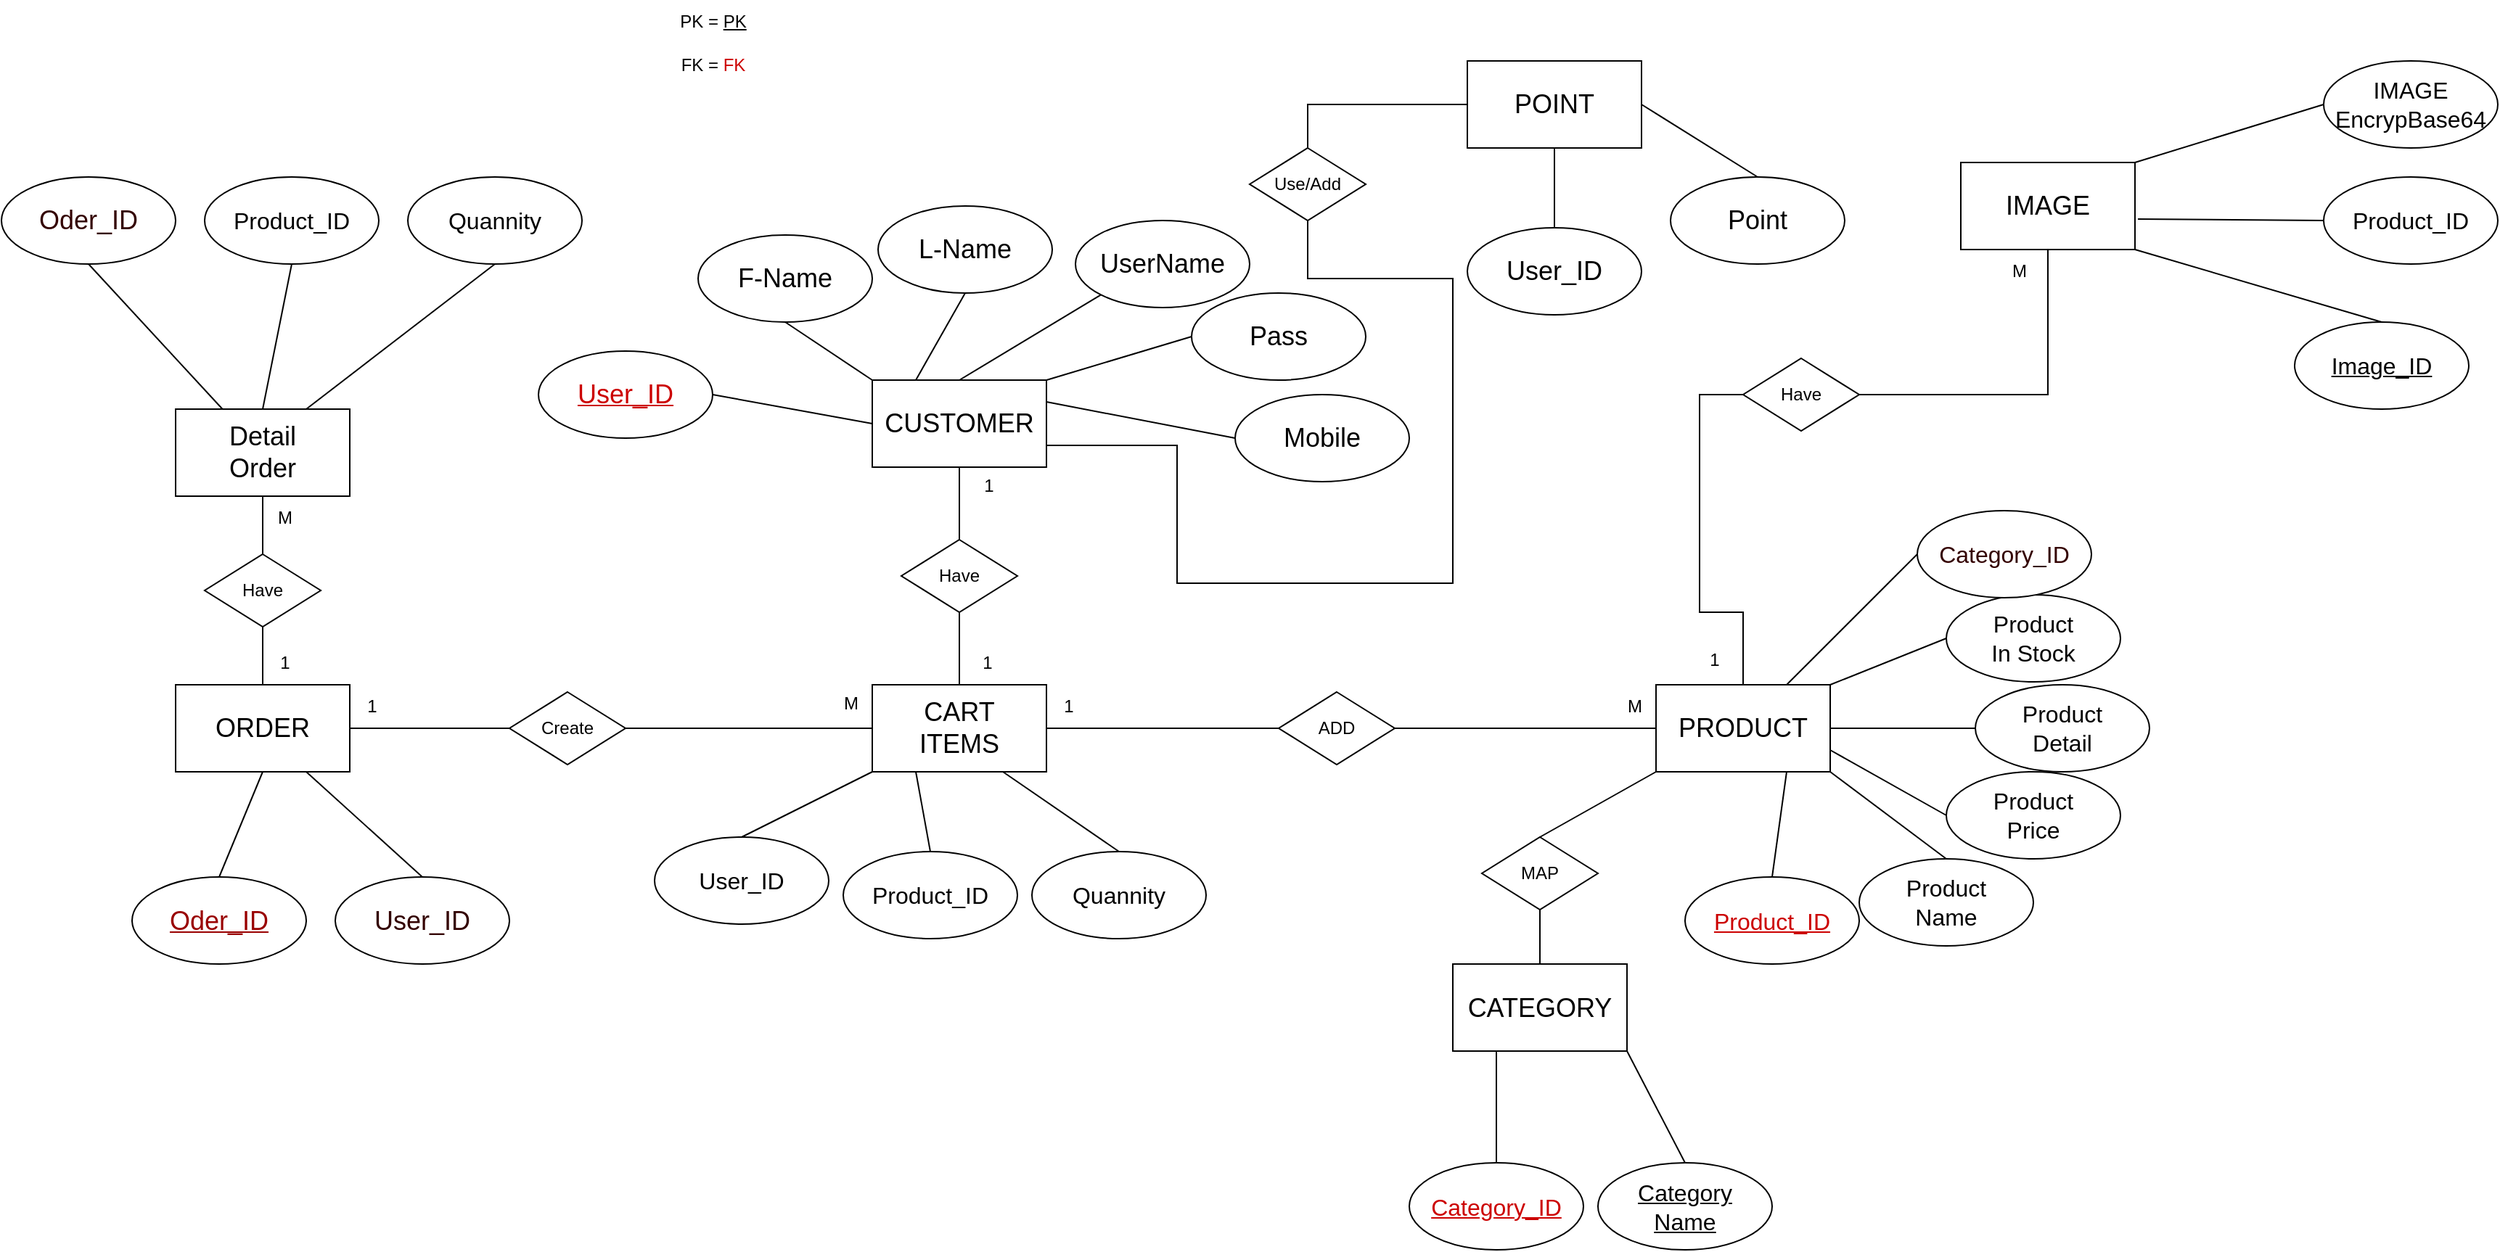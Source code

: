 <mxfile version="22.1.18" type="github">
  <diagram name="หน้า-1" id="QJp_Nfp8s0Mu4hGADreL">
    <mxGraphModel dx="3695" dy="1544" grid="1" gridSize="10" guides="1" tooltips="1" connect="1" arrows="1" fold="1" page="1" pageScale="1" pageWidth="827" pageHeight="1169" math="0" shadow="0">
      <root>
        <mxCell id="0" />
        <mxCell id="1" parent="0" />
        <mxCell id="DhHcV8sByHDNtc1WiTOS-1" value="&lt;font style=&quot;font-size: 18px;&quot;&gt;CUSTOMER&lt;/font&gt;" style="rounded=0;whiteSpace=wrap;html=1;strokeWidth=1;" vertex="1" parent="1">
          <mxGeometry x="350" y="270" width="120" height="60" as="geometry" />
        </mxCell>
        <mxCell id="DhHcV8sByHDNtc1WiTOS-2" value="&lt;font color=&quot;#cc0000&quot; style=&quot;font-size: 18px;&quot;&gt;&lt;u&gt;User_ID&lt;/u&gt;&lt;/font&gt;" style="ellipse;whiteSpace=wrap;html=1;strokeWidth=1;" vertex="1" parent="1">
          <mxGeometry x="120" y="250" width="120" height="60" as="geometry" />
        </mxCell>
        <mxCell id="DhHcV8sByHDNtc1WiTOS-3" value="" style="endArrow=none;html=1;rounded=0;entryX=1;entryY=0.5;entryDx=0;entryDy=0;exitX=0;exitY=0.5;exitDx=0;exitDy=0;strokeWidth=1;" edge="1" parent="1" source="DhHcV8sByHDNtc1WiTOS-1" target="DhHcV8sByHDNtc1WiTOS-2">
          <mxGeometry width="50" height="50" relative="1" as="geometry">
            <mxPoint x="390" y="320" as="sourcePoint" />
            <mxPoint x="440" y="270" as="targetPoint" />
          </mxGeometry>
        </mxCell>
        <mxCell id="DhHcV8sByHDNtc1WiTOS-4" value="&lt;span style=&quot;font-size: 18px;&quot;&gt;F-Name&lt;/span&gt;" style="ellipse;whiteSpace=wrap;html=1;strokeWidth=1;" vertex="1" parent="1">
          <mxGeometry x="230" y="170" width="120" height="60" as="geometry" />
        </mxCell>
        <mxCell id="DhHcV8sByHDNtc1WiTOS-5" value="&lt;font style=&quot;font-size: 18px;&quot;&gt;UserName&lt;/font&gt;" style="ellipse;whiteSpace=wrap;html=1;strokeWidth=1;" vertex="1" parent="1">
          <mxGeometry x="490" y="160" width="120" height="60" as="geometry" />
        </mxCell>
        <mxCell id="DhHcV8sByHDNtc1WiTOS-6" value="&lt;span style=&quot;font-size: 18px;&quot;&gt;L-Name&lt;/span&gt;" style="ellipse;whiteSpace=wrap;html=1;strokeWidth=1;" vertex="1" parent="1">
          <mxGeometry x="354" y="150" width="120" height="60" as="geometry" />
        </mxCell>
        <mxCell id="DhHcV8sByHDNtc1WiTOS-7" value="" style="endArrow=none;html=1;rounded=0;entryX=0.5;entryY=1;entryDx=0;entryDy=0;exitX=0;exitY=0;exitDx=0;exitDy=0;strokeWidth=1;" edge="1" parent="1" source="DhHcV8sByHDNtc1WiTOS-1" target="DhHcV8sByHDNtc1WiTOS-4">
          <mxGeometry width="50" height="50" relative="1" as="geometry">
            <mxPoint x="360" y="280" as="sourcePoint" />
            <mxPoint x="270" y="210" as="targetPoint" />
          </mxGeometry>
        </mxCell>
        <mxCell id="DhHcV8sByHDNtc1WiTOS-8" value="" style="endArrow=none;html=1;rounded=0;entryX=0.5;entryY=1;entryDx=0;entryDy=0;exitX=0.25;exitY=0;exitDx=0;exitDy=0;strokeWidth=1;" edge="1" parent="1" source="DhHcV8sByHDNtc1WiTOS-1" target="DhHcV8sByHDNtc1WiTOS-6">
          <mxGeometry width="50" height="50" relative="1" as="geometry">
            <mxPoint x="390" y="280" as="sourcePoint" />
            <mxPoint x="400" y="210" as="targetPoint" />
          </mxGeometry>
        </mxCell>
        <mxCell id="DhHcV8sByHDNtc1WiTOS-9" value="" style="endArrow=none;html=1;rounded=0;entryX=0;entryY=1;entryDx=0;entryDy=0;exitX=0.5;exitY=0;exitDx=0;exitDy=0;strokeWidth=1;" edge="1" parent="1" source="DhHcV8sByHDNtc1WiTOS-1" target="DhHcV8sByHDNtc1WiTOS-5">
          <mxGeometry width="50" height="50" relative="1" as="geometry">
            <mxPoint x="420" y="280" as="sourcePoint" />
            <mxPoint x="530" y="210" as="targetPoint" />
          </mxGeometry>
        </mxCell>
        <mxCell id="DhHcV8sByHDNtc1WiTOS-10" value="&lt;font style=&quot;font-size: 18px;&quot;&gt;Pass&lt;/font&gt;" style="ellipse;whiteSpace=wrap;html=1;strokeWidth=1;" vertex="1" parent="1">
          <mxGeometry x="570" y="210" width="120" height="60" as="geometry" />
        </mxCell>
        <mxCell id="DhHcV8sByHDNtc1WiTOS-12" value="" style="endArrow=none;html=1;rounded=0;entryX=0;entryY=0.5;entryDx=0;entryDy=0;exitX=1;exitY=0;exitDx=0;exitDy=0;strokeWidth=1;" edge="1" parent="1" source="DhHcV8sByHDNtc1WiTOS-1" target="DhHcV8sByHDNtc1WiTOS-10">
          <mxGeometry width="50" height="50" relative="1" as="geometry">
            <mxPoint x="450" y="280" as="sourcePoint" />
            <mxPoint x="590" y="210" as="targetPoint" />
          </mxGeometry>
        </mxCell>
        <mxCell id="DhHcV8sByHDNtc1WiTOS-13" value="&lt;font style=&quot;font-size: 18px;&quot;&gt;CART&lt;br&gt;ITEMS&lt;br&gt;&lt;/font&gt;" style="rounded=0;whiteSpace=wrap;html=1;strokeWidth=1;" vertex="1" parent="1">
          <mxGeometry x="350" y="480" width="120" height="60" as="geometry" />
        </mxCell>
        <mxCell id="DhHcV8sByHDNtc1WiTOS-14" value="Have" style="rhombus;whiteSpace=wrap;html=1;strokeWidth=1;" vertex="1" parent="1">
          <mxGeometry x="370" y="380" width="80" height="50" as="geometry" />
        </mxCell>
        <mxCell id="DhHcV8sByHDNtc1WiTOS-15" value="" style="endArrow=none;html=1;rounded=0;entryX=0.5;entryY=1;entryDx=0;entryDy=0;exitX=0.5;exitY=0;exitDx=0;exitDy=0;strokeWidth=1;" edge="1" parent="1" source="DhHcV8sByHDNtc1WiTOS-14" target="DhHcV8sByHDNtc1WiTOS-1">
          <mxGeometry width="50" height="50" relative="1" as="geometry">
            <mxPoint x="390" y="280" as="sourcePoint" />
            <mxPoint x="390" y="210" as="targetPoint" />
          </mxGeometry>
        </mxCell>
        <mxCell id="DhHcV8sByHDNtc1WiTOS-16" value="" style="endArrow=none;html=1;rounded=0;entryX=0.5;entryY=1;entryDx=0;entryDy=0;exitX=0.5;exitY=0;exitDx=0;exitDy=0;strokeWidth=1;" edge="1" parent="1" source="DhHcV8sByHDNtc1WiTOS-13" target="DhHcV8sByHDNtc1WiTOS-14">
          <mxGeometry width="50" height="50" relative="1" as="geometry">
            <mxPoint x="420" y="390" as="sourcePoint" />
            <mxPoint x="420" y="340" as="targetPoint" />
          </mxGeometry>
        </mxCell>
        <mxCell id="DhHcV8sByHDNtc1WiTOS-17" value="&lt;font style=&quot;font-size: 16px;&quot;&gt;User_ID&lt;/font&gt;" style="ellipse;whiteSpace=wrap;html=1;strokeWidth=1;" vertex="1" parent="1">
          <mxGeometry x="200" y="585" width="120" height="60" as="geometry" />
        </mxCell>
        <mxCell id="DhHcV8sByHDNtc1WiTOS-18" value="" style="endArrow=none;html=1;rounded=0;entryX=0;entryY=1;entryDx=0;entryDy=0;exitX=0.5;exitY=0;exitDx=0;exitDy=0;strokeWidth=1;" edge="1" parent="1" source="DhHcV8sByHDNtc1WiTOS-17" target="DhHcV8sByHDNtc1WiTOS-13">
          <mxGeometry width="50" height="50" relative="1" as="geometry">
            <mxPoint x="420" y="490" as="sourcePoint" />
            <mxPoint x="420" y="440" as="targetPoint" />
          </mxGeometry>
        </mxCell>
        <mxCell id="DhHcV8sByHDNtc1WiTOS-19" value="&lt;font style=&quot;font-size: 16px;&quot;&gt;Product_ID&lt;/font&gt;" style="ellipse;whiteSpace=wrap;html=1;strokeWidth=1;" vertex="1" parent="1">
          <mxGeometry x="330" y="595" width="120" height="60" as="geometry" />
        </mxCell>
        <mxCell id="DhHcV8sByHDNtc1WiTOS-20" value="" style="endArrow=none;html=1;rounded=0;entryX=0.25;entryY=1;entryDx=0;entryDy=0;exitX=0.5;exitY=0;exitDx=0;exitDy=0;strokeWidth=1;" edge="1" parent="1" source="DhHcV8sByHDNtc1WiTOS-19" target="DhHcV8sByHDNtc1WiTOS-13">
          <mxGeometry width="50" height="50" relative="1" as="geometry">
            <mxPoint x="270" y="595" as="sourcePoint" />
            <mxPoint x="360" y="550" as="targetPoint" />
          </mxGeometry>
        </mxCell>
        <mxCell id="DhHcV8sByHDNtc1WiTOS-23" value="&lt;font style=&quot;font-size: 18px;&quot;&gt;PRODUCT&lt;/font&gt;" style="rounded=0;whiteSpace=wrap;html=1;strokeWidth=1;" vertex="1" parent="1">
          <mxGeometry x="890" y="480" width="120" height="60" as="geometry" />
        </mxCell>
        <mxCell id="DhHcV8sByHDNtc1WiTOS-24" value="ADD" style="rhombus;whiteSpace=wrap;html=1;strokeWidth=1;" vertex="1" parent="1">
          <mxGeometry x="630" y="485" width="80" height="50" as="geometry" />
        </mxCell>
        <mxCell id="DhHcV8sByHDNtc1WiTOS-25" value="" style="endArrow=none;html=1;rounded=0;entryX=1;entryY=0.5;entryDx=0;entryDy=0;exitX=0;exitY=0.5;exitDx=0;exitDy=0;strokeWidth=1;" edge="1" parent="1" source="DhHcV8sByHDNtc1WiTOS-23" target="DhHcV8sByHDNtc1WiTOS-24">
          <mxGeometry width="50" height="50" relative="1" as="geometry">
            <mxPoint x="420" y="490" as="sourcePoint" />
            <mxPoint x="420" y="440" as="targetPoint" />
          </mxGeometry>
        </mxCell>
        <mxCell id="DhHcV8sByHDNtc1WiTOS-26" value="" style="endArrow=none;html=1;rounded=0;entryX=1;entryY=0.5;entryDx=0;entryDy=0;exitX=0;exitY=0.5;exitDx=0;exitDy=0;strokeWidth=1;" edge="1" parent="1" source="DhHcV8sByHDNtc1WiTOS-24" target="DhHcV8sByHDNtc1WiTOS-13">
          <mxGeometry width="50" height="50" relative="1" as="geometry">
            <mxPoint x="640" y="520" as="sourcePoint" />
            <mxPoint x="600" y="520" as="targetPoint" />
          </mxGeometry>
        </mxCell>
        <mxCell id="DhHcV8sByHDNtc1WiTOS-27" value="1" style="text;html=1;align=center;verticalAlign=middle;resizable=0;points=[];autosize=1;strokeColor=none;fillColor=none;strokeWidth=1;" vertex="1" parent="1">
          <mxGeometry x="415" y="328" width="30" height="30" as="geometry" />
        </mxCell>
        <mxCell id="DhHcV8sByHDNtc1WiTOS-28" value="1" style="text;html=1;align=center;verticalAlign=middle;resizable=0;points=[];autosize=1;strokeColor=none;fillColor=none;strokeWidth=1;" vertex="1" parent="1">
          <mxGeometry x="414" y="450" width="30" height="30" as="geometry" />
        </mxCell>
        <mxCell id="DhHcV8sByHDNtc1WiTOS-29" value="&lt;span style=&quot;font-size: 16px;&quot;&gt;Quannity&lt;/span&gt;" style="ellipse;whiteSpace=wrap;html=1;strokeWidth=1;" vertex="1" parent="1">
          <mxGeometry x="460" y="595" width="120" height="60" as="geometry" />
        </mxCell>
        <mxCell id="DhHcV8sByHDNtc1WiTOS-30" value="" style="endArrow=none;html=1;rounded=0;entryX=0.75;entryY=1;entryDx=0;entryDy=0;exitX=0.5;exitY=0;exitDx=0;exitDy=0;strokeWidth=1;" edge="1" parent="1" source="DhHcV8sByHDNtc1WiTOS-29" target="DhHcV8sByHDNtc1WiTOS-13">
          <mxGeometry width="50" height="50" relative="1" as="geometry">
            <mxPoint x="390" y="605" as="sourcePoint" />
            <mxPoint x="500" y="550" as="targetPoint" />
          </mxGeometry>
        </mxCell>
        <mxCell id="DhHcV8sByHDNtc1WiTOS-31" value="&lt;font style=&quot;font-size: 18px;&quot;&gt;CATEGORY&lt;/font&gt;" style="rounded=0;whiteSpace=wrap;html=1;strokeWidth=1;" vertex="1" parent="1">
          <mxGeometry x="750" y="672.5" width="120" height="60" as="geometry" />
        </mxCell>
        <mxCell id="DhHcV8sByHDNtc1WiTOS-32" value="&lt;span style=&quot;font-size: 18px;&quot;&gt;Mobile&lt;/span&gt;" style="ellipse;whiteSpace=wrap;html=1;strokeWidth=1;" vertex="1" parent="1">
          <mxGeometry x="600" y="280" width="120" height="60" as="geometry" />
        </mxCell>
        <mxCell id="DhHcV8sByHDNtc1WiTOS-33" value="" style="endArrow=none;html=1;rounded=0;entryX=0;entryY=0.5;entryDx=0;entryDy=0;exitX=1;exitY=0.25;exitDx=0;exitDy=0;strokeWidth=1;" edge="1" parent="1" source="DhHcV8sByHDNtc1WiTOS-1" target="DhHcV8sByHDNtc1WiTOS-32">
          <mxGeometry width="50" height="50" relative="1" as="geometry">
            <mxPoint x="480" y="280" as="sourcePoint" />
            <mxPoint x="580" y="250" as="targetPoint" />
          </mxGeometry>
        </mxCell>
        <mxCell id="DhHcV8sByHDNtc1WiTOS-34" value="&lt;font color=&quot;#cc0000&quot; style=&quot;font-size: 16px;&quot;&gt;&lt;u&gt;Product_ID&lt;/u&gt;&lt;/font&gt;" style="ellipse;whiteSpace=wrap;html=1;strokeWidth=1;" vertex="1" parent="1">
          <mxGeometry x="910" y="612.5" width="120" height="60" as="geometry" />
        </mxCell>
        <mxCell id="DhHcV8sByHDNtc1WiTOS-35" value="" style="endArrow=none;html=1;rounded=0;entryX=0.75;entryY=1;entryDx=0;entryDy=0;exitX=0.5;exitY=0;exitDx=0;exitDy=0;strokeWidth=1;" edge="1" parent="1" source="DhHcV8sByHDNtc1WiTOS-34" target="DhHcV8sByHDNtc1WiTOS-23">
          <mxGeometry width="50" height="50" relative="1" as="geometry">
            <mxPoint x="1130" y="517.5" as="sourcePoint" />
            <mxPoint x="1040" y="557.5" as="targetPoint" />
          </mxGeometry>
        </mxCell>
        <mxCell id="DhHcV8sByHDNtc1WiTOS-38" value="&lt;span style=&quot;font-size: 16px;&quot;&gt;Product&lt;br&gt;Name&lt;br&gt;&lt;/span&gt;" style="ellipse;whiteSpace=wrap;html=1;strokeWidth=1;" vertex="1" parent="1">
          <mxGeometry x="1030" y="600" width="120" height="60" as="geometry" />
        </mxCell>
        <mxCell id="DhHcV8sByHDNtc1WiTOS-39" value="" style="endArrow=none;html=1;rounded=0;entryX=1;entryY=1;entryDx=0;entryDy=0;exitX=0.5;exitY=0;exitDx=0;exitDy=0;strokeWidth=1;" edge="1" parent="1" source="DhHcV8sByHDNtc1WiTOS-38" target="DhHcV8sByHDNtc1WiTOS-23">
          <mxGeometry width="50" height="50" relative="1" as="geometry">
            <mxPoint x="980" y="622.5" as="sourcePoint" />
            <mxPoint x="960" y="540" as="targetPoint" />
          </mxGeometry>
        </mxCell>
        <mxCell id="DhHcV8sByHDNtc1WiTOS-40" value="&lt;span style=&quot;font-size: 16px;&quot;&gt;Product&lt;br&gt;Price&lt;br&gt;&lt;/span&gt;" style="ellipse;whiteSpace=wrap;html=1;strokeWidth=1;" vertex="1" parent="1">
          <mxGeometry x="1090" y="540" width="120" height="60" as="geometry" />
        </mxCell>
        <mxCell id="DhHcV8sByHDNtc1WiTOS-41" value="" style="endArrow=none;html=1;rounded=0;entryX=1;entryY=0.75;entryDx=0;entryDy=0;exitX=0;exitY=0.5;exitDx=0;exitDy=0;strokeWidth=1;" edge="1" parent="1" source="DhHcV8sByHDNtc1WiTOS-40" target="DhHcV8sByHDNtc1WiTOS-23">
          <mxGeometry width="50" height="50" relative="1" as="geometry">
            <mxPoint x="1120" y="623" as="sourcePoint" />
            <mxPoint x="960" y="550" as="targetPoint" />
          </mxGeometry>
        </mxCell>
        <mxCell id="DhHcV8sByHDNtc1WiTOS-43" value="&lt;span style=&quot;font-size: 16px;&quot;&gt;Product&lt;br&gt;Detail&lt;br&gt;&lt;/span&gt;" style="ellipse;whiteSpace=wrap;html=1;strokeWidth=1;" vertex="1" parent="1">
          <mxGeometry x="1110" y="480" width="120" height="60" as="geometry" />
        </mxCell>
        <mxCell id="DhHcV8sByHDNtc1WiTOS-44" value="" style="endArrow=none;html=1;rounded=0;entryX=1;entryY=0.5;entryDx=0;entryDy=0;exitX=0;exitY=0.5;exitDx=0;exitDy=0;strokeWidth=1;" edge="1" parent="1" source="DhHcV8sByHDNtc1WiTOS-43" target="DhHcV8sByHDNtc1WiTOS-23">
          <mxGeometry width="50" height="50" relative="1" as="geometry">
            <mxPoint x="1120" y="548" as="sourcePoint" />
            <mxPoint x="1010" y="450" as="targetPoint" />
          </mxGeometry>
        </mxCell>
        <mxCell id="DhHcV8sByHDNtc1WiTOS-45" value="&lt;font style=&quot;font-size: 18px;&quot;&gt;IMAGE&lt;/font&gt;" style="rounded=0;whiteSpace=wrap;html=1;strokeWidth=1;" vertex="1" parent="1">
          <mxGeometry x="1100" y="120" width="120" height="60" as="geometry" />
        </mxCell>
        <mxCell id="DhHcV8sByHDNtc1WiTOS-46" value="&lt;font style=&quot;font-size: 18px;&quot;&gt;POINT&lt;/font&gt;" style="rounded=0;whiteSpace=wrap;html=1;strokeWidth=1;" vertex="1" parent="1">
          <mxGeometry x="760" y="50" width="120" height="60" as="geometry" />
        </mxCell>
        <mxCell id="DhHcV8sByHDNtc1WiTOS-47" value="&lt;span style=&quot;font-size: 16px;&quot;&gt;Product&lt;br&gt;In Stock&lt;br&gt;&lt;/span&gt;" style="ellipse;whiteSpace=wrap;html=1;strokeWidth=1;" vertex="1" parent="1">
          <mxGeometry x="1090" y="418" width="120" height="60" as="geometry" />
        </mxCell>
        <mxCell id="DhHcV8sByHDNtc1WiTOS-48" value="" style="endArrow=none;html=1;rounded=0;entryX=1;entryY=0;entryDx=0;entryDy=0;exitX=0;exitY=0.5;exitDx=0;exitDy=0;strokeWidth=1;" edge="1" parent="1" source="DhHcV8sByHDNtc1WiTOS-47" target="DhHcV8sByHDNtc1WiTOS-23">
          <mxGeometry width="50" height="50" relative="1" as="geometry">
            <mxPoint x="1110" y="478" as="sourcePoint" />
            <mxPoint x="1020" y="460" as="targetPoint" />
          </mxGeometry>
        </mxCell>
        <mxCell id="DhHcV8sByHDNtc1WiTOS-49" value="&lt;span style=&quot;font-size: 16px;&quot;&gt;&lt;u&gt;Image_ID&lt;/u&gt;&lt;/span&gt;" style="ellipse;whiteSpace=wrap;html=1;strokeWidth=1;" vertex="1" parent="1">
          <mxGeometry x="1330" y="230" width="120" height="60" as="geometry" />
        </mxCell>
        <mxCell id="DhHcV8sByHDNtc1WiTOS-50" value="" style="endArrow=none;html=1;rounded=0;entryX=1;entryY=1;entryDx=0;entryDy=0;exitX=0.5;exitY=0;exitDx=0;exitDy=0;strokeWidth=1;" edge="1" parent="1" source="DhHcV8sByHDNtc1WiTOS-49" target="DhHcV8sByHDNtc1WiTOS-45">
          <mxGeometry width="50" height="50" relative="1" as="geometry">
            <mxPoint x="1130" y="278.75" as="sourcePoint" />
            <mxPoint x="1220" y="213.75" as="targetPoint" />
          </mxGeometry>
        </mxCell>
        <mxCell id="DhHcV8sByHDNtc1WiTOS-51" value="&lt;font style=&quot;font-size: 16px;&quot;&gt;Product_ID&lt;/font&gt;" style="ellipse;whiteSpace=wrap;html=1;strokeWidth=1;" vertex="1" parent="1">
          <mxGeometry x="1350" y="130" width="120" height="60" as="geometry" />
        </mxCell>
        <mxCell id="DhHcV8sByHDNtc1WiTOS-52" value="" style="endArrow=none;html=1;rounded=0;entryX=1.017;entryY=0.65;entryDx=0;entryDy=0;exitX=0;exitY=0.5;exitDx=0;exitDy=0;strokeWidth=1;entryPerimeter=0;" edge="1" parent="1" source="DhHcV8sByHDNtc1WiTOS-51" target="DhHcV8sByHDNtc1WiTOS-45">
          <mxGeometry width="50" height="50" relative="1" as="geometry">
            <mxPoint x="1400" y="240" as="sourcePoint" />
            <mxPoint x="1250" y="190" as="targetPoint" />
          </mxGeometry>
        </mxCell>
        <mxCell id="DhHcV8sByHDNtc1WiTOS-53" value="1" style="text;html=1;align=center;verticalAlign=middle;resizable=0;points=[];autosize=1;strokeColor=none;fillColor=none;" vertex="1" parent="1">
          <mxGeometry x="470" y="480" width="30" height="30" as="geometry" />
        </mxCell>
        <mxCell id="DhHcV8sByHDNtc1WiTOS-54" value="M" style="text;html=1;align=center;verticalAlign=middle;resizable=0;points=[];autosize=1;strokeColor=none;fillColor=none;" vertex="1" parent="1">
          <mxGeometry x="860" y="480" width="30" height="30" as="geometry" />
        </mxCell>
        <mxCell id="DhHcV8sByHDNtc1WiTOS-55" value="&lt;span style=&quot;font-size: 16px;&quot;&gt;IMAGE EncrypBase64&lt;/span&gt;" style="ellipse;whiteSpace=wrap;html=1;strokeWidth=1;" vertex="1" parent="1">
          <mxGeometry x="1350" y="50" width="120" height="60" as="geometry" />
        </mxCell>
        <mxCell id="DhHcV8sByHDNtc1WiTOS-56" value="" style="endArrow=none;html=1;rounded=0;entryX=1;entryY=0;entryDx=0;entryDy=0;exitX=0;exitY=0.5;exitDx=0;exitDy=0;strokeWidth=1;" edge="1" parent="1" source="DhHcV8sByHDNtc1WiTOS-55" target="DhHcV8sByHDNtc1WiTOS-45">
          <mxGeometry width="50" height="50" relative="1" as="geometry">
            <mxPoint x="1150" y="98.75" as="sourcePoint" />
            <mxPoint x="1250" as="targetPoint" />
          </mxGeometry>
        </mxCell>
        <mxCell id="DhHcV8sByHDNtc1WiTOS-57" value="&lt;span style=&quot;font-size: 16px;&quot;&gt;&lt;font color=&quot;#330000&quot;&gt;Category_ID&lt;/font&gt;&lt;br&gt;&lt;/span&gt;" style="ellipse;whiteSpace=wrap;html=1;strokeWidth=1;" vertex="1" parent="1">
          <mxGeometry x="1070" y="360" width="120" height="60" as="geometry" />
        </mxCell>
        <mxCell id="DhHcV8sByHDNtc1WiTOS-58" value="" style="endArrow=none;html=1;rounded=0;entryX=0.75;entryY=0;entryDx=0;entryDy=0;exitX=0;exitY=0.5;exitDx=0;exitDy=0;strokeWidth=1;" edge="1" parent="1" source="DhHcV8sByHDNtc1WiTOS-57" target="DhHcV8sByHDNtc1WiTOS-23">
          <mxGeometry width="50" height="50" relative="1" as="geometry">
            <mxPoint x="1080" y="406" as="sourcePoint" />
            <mxPoint x="980" y="408" as="targetPoint" />
          </mxGeometry>
        </mxCell>
        <mxCell id="DhHcV8sByHDNtc1WiTOS-59" value="PK = &lt;u&gt;PK&lt;/u&gt;" style="text;html=1;align=center;verticalAlign=middle;resizable=0;points=[];autosize=1;strokeColor=none;fillColor=none;" vertex="1" parent="1">
          <mxGeometry x="205" y="8" width="70" height="30" as="geometry" />
        </mxCell>
        <mxCell id="DhHcV8sByHDNtc1WiTOS-60" value="FK = &lt;font color=&quot;#cc0000&quot;&gt;FK&lt;/font&gt;" style="text;html=1;align=center;verticalAlign=middle;resizable=0;points=[];autosize=1;strokeColor=none;fillColor=none;" vertex="1" parent="1">
          <mxGeometry x="205" y="38" width="70" height="30" as="geometry" />
        </mxCell>
        <mxCell id="DhHcV8sByHDNtc1WiTOS-61" value="Have" style="rhombus;whiteSpace=wrap;html=1;strokeWidth=1;" vertex="1" parent="1">
          <mxGeometry x="950" y="255" width="80" height="50" as="geometry" />
        </mxCell>
        <mxCell id="DhHcV8sByHDNtc1WiTOS-62" value="" style="endArrow=none;html=1;rounded=0;entryX=1;entryY=0.5;entryDx=0;entryDy=0;exitX=0.5;exitY=1;exitDx=0;exitDy=0;strokeWidth=1;" edge="1" parent="1" target="DhHcV8sByHDNtc1WiTOS-61" source="DhHcV8sByHDNtc1WiTOS-45">
          <mxGeometry width="50" height="50" relative="1" as="geometry">
            <mxPoint x="1110" y="275" as="sourcePoint" />
            <mxPoint x="640" y="205" as="targetPoint" />
            <Array as="points">
              <mxPoint x="1160" y="280" />
              <mxPoint x="1080" y="280" />
            </Array>
          </mxGeometry>
        </mxCell>
        <mxCell id="DhHcV8sByHDNtc1WiTOS-63" value="" style="endArrow=none;html=1;rounded=0;entryX=0.5;entryY=0;entryDx=0;entryDy=0;exitX=0;exitY=0.5;exitDx=0;exitDy=0;strokeWidth=1;" edge="1" parent="1" source="DhHcV8sByHDNtc1WiTOS-61" target="DhHcV8sByHDNtc1WiTOS-23">
          <mxGeometry width="50" height="50" relative="1" as="geometry">
            <mxPoint x="860" y="285" as="sourcePoint" />
            <mxPoint x="690" y="275" as="targetPoint" />
            <Array as="points">
              <mxPoint x="920" y="280" />
              <mxPoint x="920" y="430" />
              <mxPoint x="950" y="430" />
            </Array>
          </mxGeometry>
        </mxCell>
        <mxCell id="DhHcV8sByHDNtc1WiTOS-64" value="1" style="text;html=1;align=center;verticalAlign=middle;resizable=0;points=[];autosize=1;strokeColor=none;fillColor=none;" vertex="1" parent="1">
          <mxGeometry x="915" y="448" width="30" height="30" as="geometry" />
        </mxCell>
        <mxCell id="DhHcV8sByHDNtc1WiTOS-65" value="M" style="text;html=1;align=center;verticalAlign=middle;resizable=0;points=[];autosize=1;strokeColor=none;fillColor=none;" vertex="1" parent="1">
          <mxGeometry x="1125" y="180" width="30" height="30" as="geometry" />
        </mxCell>
        <mxCell id="DhHcV8sByHDNtc1WiTOS-67" value="&lt;span style=&quot;font-size: 16px;&quot;&gt;&lt;font color=&quot;#cc0000&quot;&gt;&lt;u&gt;Category_ID&lt;/u&gt;&lt;/font&gt;&lt;br&gt;&lt;/span&gt;" style="ellipse;whiteSpace=wrap;html=1;strokeWidth=1;" vertex="1" parent="1">
          <mxGeometry x="720" y="809.5" width="120" height="60" as="geometry" />
        </mxCell>
        <mxCell id="DhHcV8sByHDNtc1WiTOS-68" value="" style="endArrow=none;html=1;rounded=0;entryX=0.25;entryY=1;entryDx=0;entryDy=0;exitX=0.5;exitY=0;exitDx=0;exitDy=0;strokeWidth=1;" edge="1" parent="1" source="DhHcV8sByHDNtc1WiTOS-67" target="DhHcV8sByHDNtc1WiTOS-31">
          <mxGeometry width="50" height="50" relative="1" as="geometry">
            <mxPoint x="480" y="694.5" as="sourcePoint" />
            <mxPoint x="410" y="744.5" as="targetPoint" />
          </mxGeometry>
        </mxCell>
        <mxCell id="DhHcV8sByHDNtc1WiTOS-69" value="&lt;span style=&quot;font-size: 16px;&quot;&gt;&lt;u style=&quot;&quot;&gt;Category&lt;br&gt;Name&lt;/u&gt;&lt;br&gt;&lt;/span&gt;" style="ellipse;whiteSpace=wrap;html=1;strokeWidth=1;" vertex="1" parent="1">
          <mxGeometry x="850" y="809.5" width="120" height="60" as="geometry" />
        </mxCell>
        <mxCell id="DhHcV8sByHDNtc1WiTOS-70" value="" style="endArrow=none;html=1;rounded=0;entryX=1;entryY=1;entryDx=0;entryDy=0;exitX=0.5;exitY=0;exitDx=0;exitDy=0;strokeWidth=1;" edge="1" parent="1" source="DhHcV8sByHDNtc1WiTOS-69" target="DhHcV8sByHDNtc1WiTOS-31">
          <mxGeometry width="50" height="50" relative="1" as="geometry">
            <mxPoint x="790" y="819.5" as="sourcePoint" />
            <mxPoint x="820" y="742.5" as="targetPoint" />
          </mxGeometry>
        </mxCell>
        <mxCell id="DhHcV8sByHDNtc1WiTOS-74" value="MAP" style="rhombus;whiteSpace=wrap;html=1;strokeWidth=1;" vertex="1" parent="1">
          <mxGeometry x="770" y="585" width="80" height="50" as="geometry" />
        </mxCell>
        <mxCell id="DhHcV8sByHDNtc1WiTOS-75" value="" style="endArrow=none;html=1;rounded=0;entryX=0;entryY=1;entryDx=0;entryDy=0;exitX=0.5;exitY=0;exitDx=0;exitDy=0;strokeWidth=1;" edge="1" parent="1" source="DhHcV8sByHDNtc1WiTOS-74" target="DhHcV8sByHDNtc1WiTOS-23">
          <mxGeometry width="50" height="50" relative="1" as="geometry">
            <mxPoint x="980" y="623" as="sourcePoint" />
            <mxPoint x="990" y="550" as="targetPoint" />
          </mxGeometry>
        </mxCell>
        <mxCell id="DhHcV8sByHDNtc1WiTOS-76" value="" style="endArrow=none;html=1;rounded=0;entryX=0.5;entryY=0;entryDx=0;entryDy=0;exitX=0.5;exitY=1;exitDx=0;exitDy=0;strokeWidth=1;" edge="1" parent="1" source="DhHcV8sByHDNtc1WiTOS-74" target="DhHcV8sByHDNtc1WiTOS-31">
          <mxGeometry width="50" height="50" relative="1" as="geometry">
            <mxPoint x="800" y="595" as="sourcePoint" />
            <mxPoint x="900" y="550" as="targetPoint" />
          </mxGeometry>
        </mxCell>
        <mxCell id="DhHcV8sByHDNtc1WiTOS-77" value="&lt;span style=&quot;font-size: 18px;&quot;&gt;User_ID&lt;/span&gt;" style="ellipse;whiteSpace=wrap;html=1;strokeWidth=1;" vertex="1" parent="1">
          <mxGeometry x="760" y="165" width="120" height="60" as="geometry" />
        </mxCell>
        <mxCell id="DhHcV8sByHDNtc1WiTOS-78" value="" style="endArrow=none;html=1;rounded=0;entryX=0.5;entryY=0;entryDx=0;entryDy=0;exitX=0.5;exitY=1;exitDx=0;exitDy=0;strokeWidth=1;" edge="1" parent="1" target="DhHcV8sByHDNtc1WiTOS-77" source="DhHcV8sByHDNtc1WiTOS-46">
          <mxGeometry width="50" height="50" relative="1" as="geometry">
            <mxPoint x="750" y="130" as="sourcePoint" />
            <mxPoint x="750" y="140" as="targetPoint" />
          </mxGeometry>
        </mxCell>
        <mxCell id="DhHcV8sByHDNtc1WiTOS-79" value="&lt;span style=&quot;font-size: 18px;&quot;&gt;Point&lt;/span&gt;" style="ellipse;whiteSpace=wrap;html=1;strokeWidth=1;" vertex="1" parent="1">
          <mxGeometry x="900" y="130" width="120" height="60" as="geometry" />
        </mxCell>
        <mxCell id="DhHcV8sByHDNtc1WiTOS-80" value="" style="endArrow=none;html=1;rounded=0;entryX=0.5;entryY=0;entryDx=0;entryDy=0;exitX=1;exitY=0.5;exitDx=0;exitDy=0;strokeWidth=1;" edge="1" parent="1" source="DhHcV8sByHDNtc1WiTOS-46" target="DhHcV8sByHDNtc1WiTOS-79">
          <mxGeometry width="50" height="50" relative="1" as="geometry">
            <mxPoint x="830" y="120" as="sourcePoint" />
            <mxPoint x="830" y="175" as="targetPoint" />
          </mxGeometry>
        </mxCell>
        <mxCell id="DhHcV8sByHDNtc1WiTOS-81" value="Use/Add" style="rhombus;whiteSpace=wrap;html=1;strokeWidth=1;" vertex="1" parent="1">
          <mxGeometry x="610" y="110" width="80" height="50" as="geometry" />
        </mxCell>
        <mxCell id="DhHcV8sByHDNtc1WiTOS-82" value="" style="endArrow=none;html=1;rounded=0;entryX=0;entryY=0.5;entryDx=0;entryDy=0;exitX=0.5;exitY=0;exitDx=0;exitDy=0;strokeWidth=1;" edge="1" parent="1" source="DhHcV8sByHDNtc1WiTOS-81" target="DhHcV8sByHDNtc1WiTOS-46">
          <mxGeometry width="50" height="50" relative="1" as="geometry">
            <mxPoint x="520" y="-45" as="sourcePoint" />
            <mxPoint x="540" y="5" as="targetPoint" />
            <Array as="points">
              <mxPoint x="650" y="80" />
            </Array>
          </mxGeometry>
        </mxCell>
        <mxCell id="DhHcV8sByHDNtc1WiTOS-83" value="" style="endArrow=none;html=1;rounded=0;entryX=0.5;entryY=1;entryDx=0;entryDy=0;exitX=1;exitY=0.75;exitDx=0;exitDy=0;strokeWidth=1;" edge="1" parent="1" target="DhHcV8sByHDNtc1WiTOS-81" source="DhHcV8sByHDNtc1WiTOS-1">
          <mxGeometry width="50" height="50" relative="1" as="geometry">
            <mxPoint x="540" y="155" as="sourcePoint" />
            <mxPoint x="550" y="15" as="targetPoint" />
            <Array as="points">
              <mxPoint x="560" y="315" />
              <mxPoint x="560" y="410" />
              <mxPoint x="750" y="410" />
              <mxPoint x="750" y="200" />
              <mxPoint x="650" y="200" />
            </Array>
          </mxGeometry>
        </mxCell>
        <mxCell id="DhHcV8sByHDNtc1WiTOS-85" value="&lt;font style=&quot;font-size: 18px;&quot;&gt;ORDER&lt;/font&gt;" style="rounded=0;whiteSpace=wrap;html=1;strokeWidth=1;" vertex="1" parent="1">
          <mxGeometry x="-130" y="480" width="120" height="60" as="geometry" />
        </mxCell>
        <mxCell id="DhHcV8sByHDNtc1WiTOS-96" value="&lt;font color=&quot;#330000&quot; style=&quot;font-size: 18px;&quot;&gt;User_ID&lt;/font&gt;" style="ellipse;whiteSpace=wrap;html=1;strokeWidth=1;" vertex="1" parent="1">
          <mxGeometry x="-20" y="612.5" width="120" height="60" as="geometry" />
        </mxCell>
        <mxCell id="DhHcV8sByHDNtc1WiTOS-97" value="" style="endArrow=none;html=1;rounded=0;entryX=0.5;entryY=0;entryDx=0;entryDy=0;exitX=0.75;exitY=1;exitDx=0;exitDy=0;strokeWidth=1;" edge="1" parent="1" source="DhHcV8sByHDNtc1WiTOS-85" target="DhHcV8sByHDNtc1WiTOS-96">
          <mxGeometry width="50" height="50" relative="1" as="geometry">
            <mxPoint x="-230" y="428" as="sourcePoint" />
            <mxPoint x="-230" y="490" as="targetPoint" />
          </mxGeometry>
        </mxCell>
        <mxCell id="DhHcV8sByHDNtc1WiTOS-105" value="&lt;font color=&quot;#990000&quot; style=&quot;font-size: 18px;&quot;&gt;&lt;u style=&quot;&quot;&gt;Oder_ID&lt;/u&gt;&lt;/font&gt;" style="ellipse;whiteSpace=wrap;html=1;strokeWidth=1;" vertex="1" parent="1">
          <mxGeometry x="-160" y="612.5" width="120" height="60" as="geometry" />
        </mxCell>
        <mxCell id="DhHcV8sByHDNtc1WiTOS-106" value="" style="endArrow=none;html=1;rounded=0;entryX=0.5;entryY=0;entryDx=0;entryDy=0;exitX=0.5;exitY=1;exitDx=0;exitDy=0;strokeWidth=1;" edge="1" parent="1" source="DhHcV8sByHDNtc1WiTOS-85" target="DhHcV8sByHDNtc1WiTOS-105">
          <mxGeometry width="50" height="50" relative="1" as="geometry">
            <mxPoint x="-120" y="545" as="sourcePoint" />
            <mxPoint x="-160" y="590" as="targetPoint" />
          </mxGeometry>
        </mxCell>
        <mxCell id="DhHcV8sByHDNtc1WiTOS-107" value="&lt;font style=&quot;font-size: 18px;&quot;&gt;Detail&lt;br&gt;Order&lt;br&gt;&lt;/font&gt;" style="rounded=0;whiteSpace=wrap;html=1;strokeWidth=1;" vertex="1" parent="1">
          <mxGeometry x="-130" y="290" width="120" height="60" as="geometry" />
        </mxCell>
        <mxCell id="DhHcV8sByHDNtc1WiTOS-108" value="Have" style="rhombus;whiteSpace=wrap;html=1;strokeWidth=1;" vertex="1" parent="1">
          <mxGeometry x="-110" y="390" width="80" height="50" as="geometry" />
        </mxCell>
        <mxCell id="DhHcV8sByHDNtc1WiTOS-109" value="" style="endArrow=none;html=1;rounded=0;entryX=0.5;entryY=1;entryDx=0;entryDy=0;exitX=0.5;exitY=0;exitDx=0;exitDy=0;strokeWidth=1;" edge="1" parent="1" source="DhHcV8sByHDNtc1WiTOS-108" target="DhHcV8sByHDNtc1WiTOS-107">
          <mxGeometry width="50" height="50" relative="1" as="geometry">
            <mxPoint x="-270" y="248" as="sourcePoint" />
            <mxPoint x="-250" y="298" as="targetPoint" />
          </mxGeometry>
        </mxCell>
        <mxCell id="DhHcV8sByHDNtc1WiTOS-110" value="" style="endArrow=none;html=1;rounded=0;entryX=0.5;entryY=1;entryDx=0;entryDy=0;exitX=0.5;exitY=0;exitDx=0;exitDy=0;strokeWidth=1;" edge="1" parent="1" target="DhHcV8sByHDNtc1WiTOS-108" source="DhHcV8sByHDNtc1WiTOS-85">
          <mxGeometry width="50" height="50" relative="1" as="geometry">
            <mxPoint x="-250" y="448" as="sourcePoint" />
            <mxPoint x="-240" y="308" as="targetPoint" />
          </mxGeometry>
        </mxCell>
        <mxCell id="DhHcV8sByHDNtc1WiTOS-111" value="&lt;font color=&quot;#330000&quot; style=&quot;font-size: 18px;&quot;&gt;Oder_ID&lt;/font&gt;" style="ellipse;whiteSpace=wrap;html=1;strokeWidth=1;" vertex="1" parent="1">
          <mxGeometry x="-250" y="130" width="120" height="60" as="geometry" />
        </mxCell>
        <mxCell id="DhHcV8sByHDNtc1WiTOS-113" value="Create" style="rhombus;whiteSpace=wrap;html=1;strokeWidth=1;" vertex="1" parent="1">
          <mxGeometry x="100" y="485" width="80" height="50" as="geometry" />
        </mxCell>
        <mxCell id="DhHcV8sByHDNtc1WiTOS-116" value="&lt;font style=&quot;font-size: 16px;&quot;&gt;Product_ID&lt;/font&gt;" style="ellipse;whiteSpace=wrap;html=1;strokeWidth=1;" vertex="1" parent="1">
          <mxGeometry x="-110" y="130" width="120" height="60" as="geometry" />
        </mxCell>
        <mxCell id="DhHcV8sByHDNtc1WiTOS-117" value="&lt;span style=&quot;font-size: 16px;&quot;&gt;Quannity&lt;/span&gt;" style="ellipse;whiteSpace=wrap;html=1;strokeWidth=1;" vertex="1" parent="1">
          <mxGeometry x="30" y="130" width="120" height="60" as="geometry" />
        </mxCell>
        <mxCell id="DhHcV8sByHDNtc1WiTOS-118" value="" style="endArrow=none;html=1;rounded=0;entryX=0.5;entryY=1;entryDx=0;entryDy=0;strokeWidth=1;" edge="1" parent="1" source="DhHcV8sByHDNtc1WiTOS-107" target="DhHcV8sByHDNtc1WiTOS-111">
          <mxGeometry width="50" height="50" relative="1" as="geometry">
            <mxPoint x="-240" y="280" as="sourcePoint" />
            <mxPoint x="-150" y="235" as="targetPoint" />
          </mxGeometry>
        </mxCell>
        <mxCell id="DhHcV8sByHDNtc1WiTOS-119" value="" style="endArrow=none;html=1;rounded=0;entryX=0.5;entryY=1;entryDx=0;entryDy=0;strokeWidth=1;exitX=0.5;exitY=0;exitDx=0;exitDy=0;" edge="1" parent="1" source="DhHcV8sByHDNtc1WiTOS-107" target="DhHcV8sByHDNtc1WiTOS-116">
          <mxGeometry width="50" height="50" relative="1" as="geometry">
            <mxPoint x="-88" y="300" as="sourcePoint" />
            <mxPoint x="-180" y="200" as="targetPoint" />
          </mxGeometry>
        </mxCell>
        <mxCell id="DhHcV8sByHDNtc1WiTOS-120" value="" style="endArrow=none;html=1;rounded=0;entryX=0.5;entryY=1;entryDx=0;entryDy=0;strokeWidth=1;exitX=0.75;exitY=0;exitDx=0;exitDy=0;" edge="1" parent="1" source="DhHcV8sByHDNtc1WiTOS-107" target="DhHcV8sByHDNtc1WiTOS-117">
          <mxGeometry width="50" height="50" relative="1" as="geometry">
            <mxPoint x="-60" y="300" as="sourcePoint" />
            <mxPoint x="-40" y="200" as="targetPoint" />
          </mxGeometry>
        </mxCell>
        <mxCell id="DhHcV8sByHDNtc1WiTOS-121" value="M" style="text;html=1;align=center;verticalAlign=middle;resizable=0;points=[];autosize=1;strokeColor=none;fillColor=none;" vertex="1" parent="1">
          <mxGeometry x="-70" y="350" width="30" height="30" as="geometry" />
        </mxCell>
        <mxCell id="DhHcV8sByHDNtc1WiTOS-122" value="M" style="text;html=1;align=center;verticalAlign=middle;resizable=0;points=[];autosize=1;strokeColor=none;fillColor=none;" vertex="1" parent="1">
          <mxGeometry x="320" y="478" width="30" height="30" as="geometry" />
        </mxCell>
        <mxCell id="DhHcV8sByHDNtc1WiTOS-123" value="" style="endArrow=none;html=1;rounded=0;entryX=1;entryY=0.5;entryDx=0;entryDy=0;exitX=0;exitY=0.5;exitDx=0;exitDy=0;strokeWidth=1;" edge="1" parent="1" source="DhHcV8sByHDNtc1WiTOS-13" target="DhHcV8sByHDNtc1WiTOS-113">
          <mxGeometry width="50" height="50" relative="1" as="geometry">
            <mxPoint x="-60" y="485" as="sourcePoint" />
            <mxPoint x="-60" y="450" as="targetPoint" />
          </mxGeometry>
        </mxCell>
        <mxCell id="DhHcV8sByHDNtc1WiTOS-124" value="" style="endArrow=none;html=1;rounded=0;entryX=1;entryY=0.5;entryDx=0;entryDy=0;strokeWidth=1;exitX=0;exitY=0.5;exitDx=0;exitDy=0;" edge="1" parent="1" source="DhHcV8sByHDNtc1WiTOS-113" target="DhHcV8sByHDNtc1WiTOS-85">
          <mxGeometry width="50" height="50" relative="1" as="geometry">
            <mxPoint x="100" y="510" as="sourcePoint" />
            <mxPoint x="130" y="520" as="targetPoint" />
          </mxGeometry>
        </mxCell>
        <mxCell id="DhHcV8sByHDNtc1WiTOS-125" value="1" style="text;html=1;align=center;verticalAlign=middle;resizable=0;points=[];autosize=1;strokeColor=none;fillColor=none;" vertex="1" parent="1">
          <mxGeometry x="-10" y="480" width="30" height="30" as="geometry" />
        </mxCell>
        <mxCell id="DhHcV8sByHDNtc1WiTOS-126" value="1" style="text;html=1;align=center;verticalAlign=middle;resizable=0;points=[];autosize=1;strokeColor=none;fillColor=none;" vertex="1" parent="1">
          <mxGeometry x="-70" y="450" width="30" height="30" as="geometry" />
        </mxCell>
      </root>
    </mxGraphModel>
  </diagram>
</mxfile>
